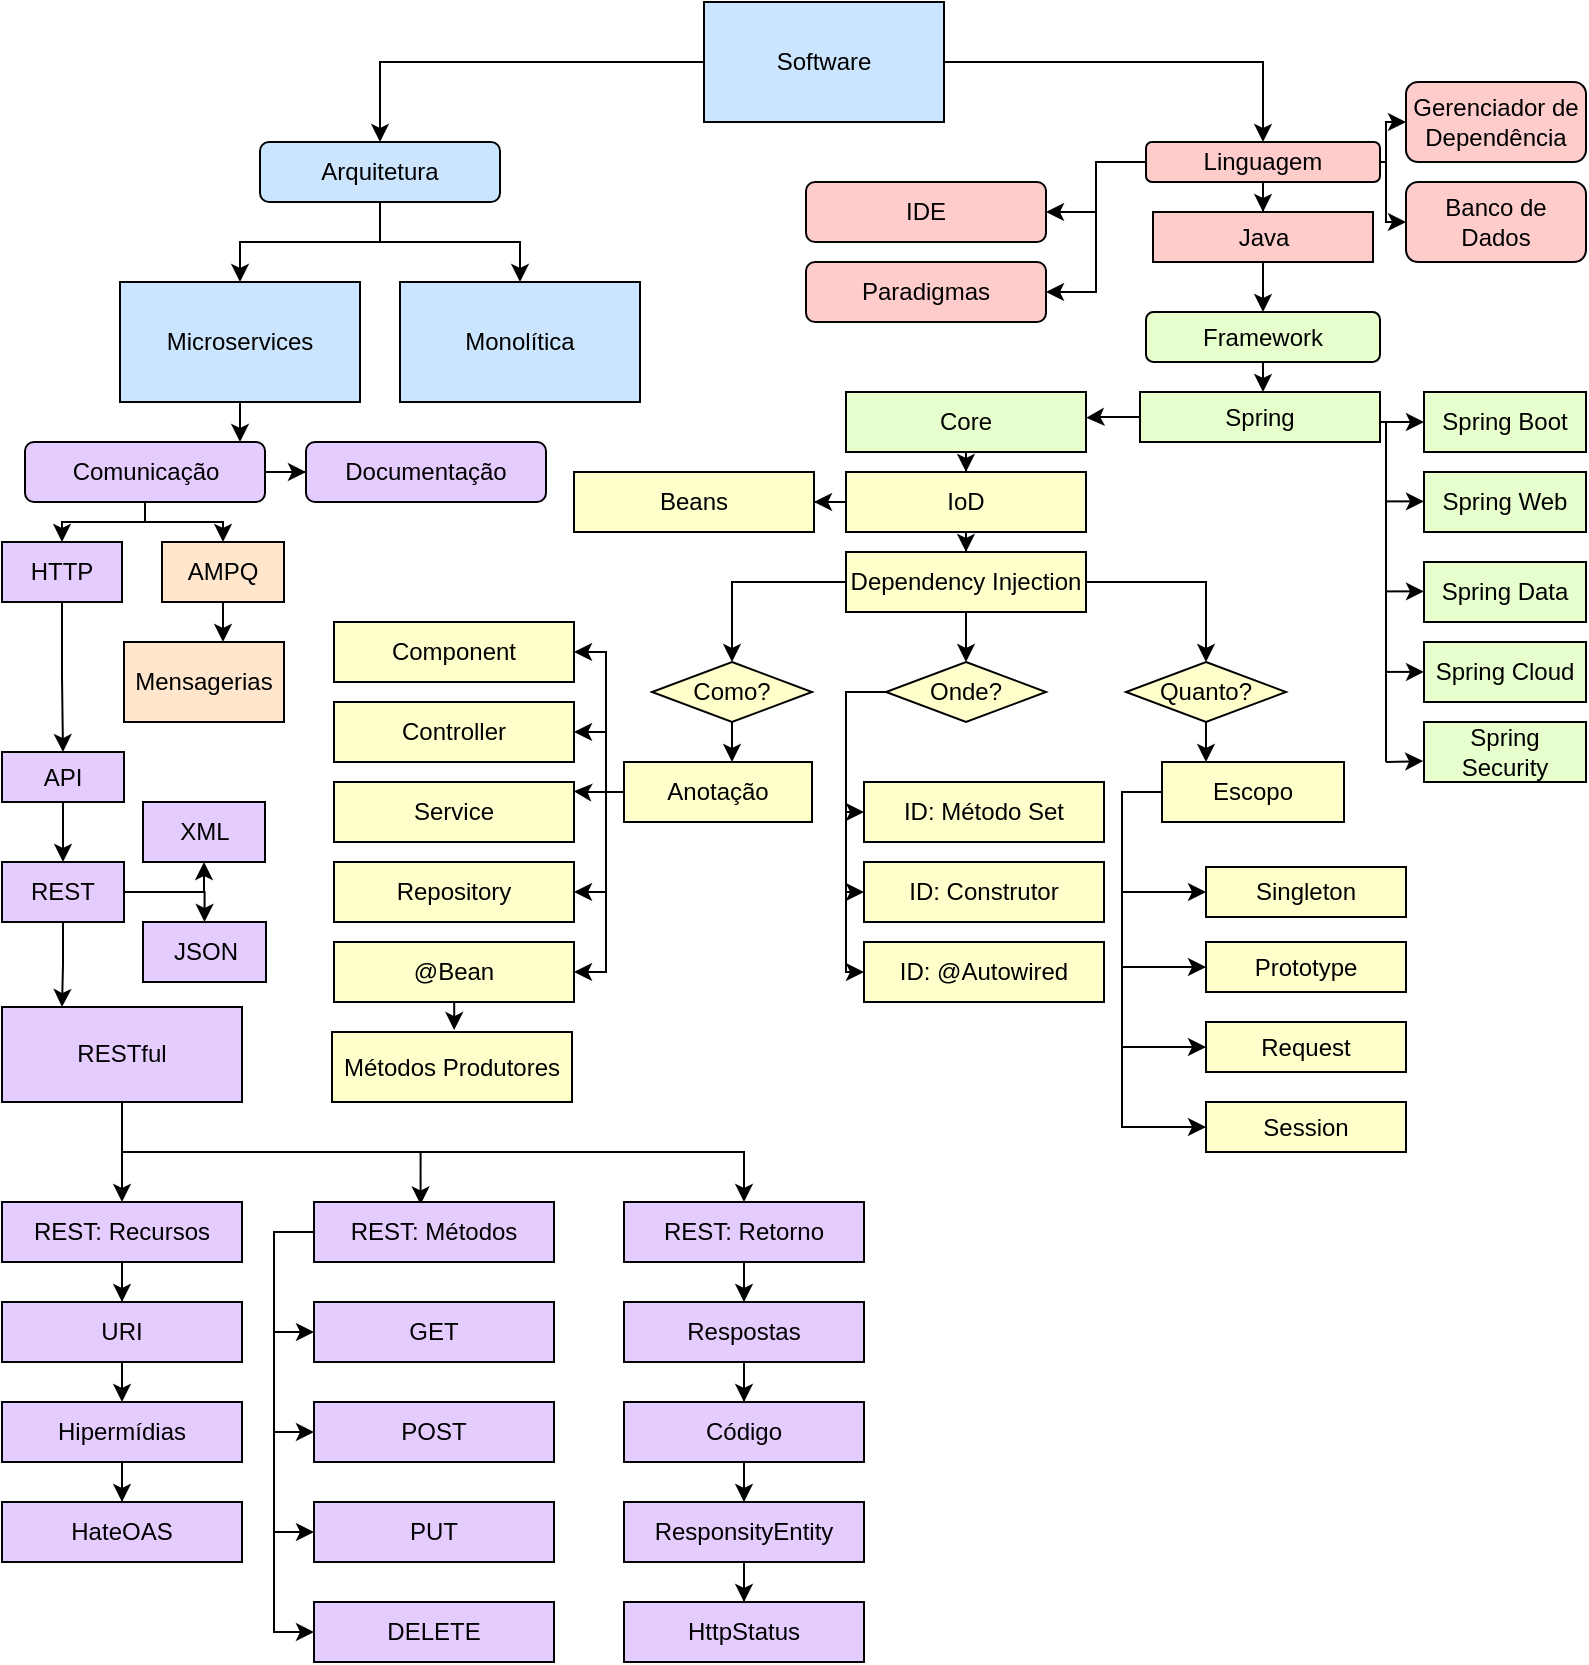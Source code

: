 <mxfile version="21.0.2" type="github">
  <diagram id="C5RBs43oDa-KdzZeNtuy" name="Page-1">
    <mxGraphModel dx="1720" dy="813" grid="1" gridSize="10" guides="1" tooltips="1" connect="1" arrows="1" fold="1" page="1" pageScale="1" pageWidth="827" pageHeight="1169" math="0" shadow="0">
      <root>
        <mxCell id="WIyWlLk6GJQsqaUBKTNV-0" />
        <mxCell id="WIyWlLk6GJQsqaUBKTNV-1" parent="WIyWlLk6GJQsqaUBKTNV-0" />
        <mxCell id="by3-5BrqyAnwjRK7ibO7-100" style="edgeStyle=orthogonalEdgeStyle;rounded=0;orthogonalLoop=1;jettySize=auto;html=1;entryX=0.888;entryY=0.013;entryDx=0;entryDy=0;entryPerimeter=0;" parent="WIyWlLk6GJQsqaUBKTNV-1" source="by3-5BrqyAnwjRK7ibO7-0" target="by3-5BrqyAnwjRK7ibO7-56" edge="1">
          <mxGeometry relative="1" as="geometry" />
        </mxCell>
        <mxCell id="by3-5BrqyAnwjRK7ibO7-0" value="&lt;font style=&quot;vertical-align: inherit;&quot;&gt;&lt;font style=&quot;vertical-align: inherit;&quot;&gt;Microservices&lt;/font&gt;&lt;/font&gt;" style="rounded=0;whiteSpace=wrap;html=1;fillColor=#CCE5FF;" parent="WIyWlLk6GJQsqaUBKTNV-1" vertex="1">
          <mxGeometry x="77" y="150" width="120" height="60" as="geometry" />
        </mxCell>
        <mxCell id="by3-5BrqyAnwjRK7ibO7-1" value="JSON" style="rounded=0;whiteSpace=wrap;html=1;fillColor=#E5CCFF;" parent="WIyWlLk6GJQsqaUBKTNV-1" vertex="1">
          <mxGeometry x="88.5" y="470" width="61.5" height="30" as="geometry" />
        </mxCell>
        <mxCell id="by3-5BrqyAnwjRK7ibO7-106" style="edgeStyle=orthogonalEdgeStyle;rounded=0;orthogonalLoop=1;jettySize=auto;html=1;entryX=0.5;entryY=0;entryDx=0;entryDy=0;" parent="WIyWlLk6GJQsqaUBKTNV-1" source="by3-5BrqyAnwjRK7ibO7-2" target="by3-5BrqyAnwjRK7ibO7-4" edge="1">
          <mxGeometry relative="1" as="geometry" />
        </mxCell>
        <mxCell id="by3-5BrqyAnwjRK7ibO7-2" value="API" style="rounded=0;whiteSpace=wrap;html=1;fillColor=#E5CCFF;" parent="WIyWlLk6GJQsqaUBKTNV-1" vertex="1">
          <mxGeometry x="18" y="385" width="61" height="25" as="geometry" />
        </mxCell>
        <mxCell id="by3-5BrqyAnwjRK7ibO7-107" style="edgeStyle=orthogonalEdgeStyle;rounded=0;orthogonalLoop=1;jettySize=auto;html=1;entryX=0.5;entryY=1;entryDx=0;entryDy=0;" parent="WIyWlLk6GJQsqaUBKTNV-1" source="by3-5BrqyAnwjRK7ibO7-4" target="by3-5BrqyAnwjRK7ibO7-11" edge="1">
          <mxGeometry relative="1" as="geometry">
            <mxPoint x="120.0" y="455" as="targetPoint" />
            <Array as="points">
              <mxPoint x="119" y="455" />
            </Array>
          </mxGeometry>
        </mxCell>
        <mxCell id="by3-5BrqyAnwjRK7ibO7-108" style="edgeStyle=orthogonalEdgeStyle;rounded=0;orthogonalLoop=1;jettySize=auto;html=1;entryX=0.5;entryY=0;entryDx=0;entryDy=0;" parent="WIyWlLk6GJQsqaUBKTNV-1" source="by3-5BrqyAnwjRK7ibO7-4" target="by3-5BrqyAnwjRK7ibO7-1" edge="1">
          <mxGeometry relative="1" as="geometry">
            <Array as="points">
              <mxPoint x="119" y="455" />
            </Array>
          </mxGeometry>
        </mxCell>
        <mxCell id="by3-5BrqyAnwjRK7ibO7-109" style="edgeStyle=orthogonalEdgeStyle;rounded=0;orthogonalLoop=1;jettySize=auto;html=1;entryX=0.25;entryY=0;entryDx=0;entryDy=0;" parent="WIyWlLk6GJQsqaUBKTNV-1" source="by3-5BrqyAnwjRK7ibO7-4" target="by3-5BrqyAnwjRK7ibO7-25" edge="1">
          <mxGeometry relative="1" as="geometry" />
        </mxCell>
        <mxCell id="by3-5BrqyAnwjRK7ibO7-4" value="REST" style="rounded=0;whiteSpace=wrap;html=1;fillColor=#E5CCFF;" parent="WIyWlLk6GJQsqaUBKTNV-1" vertex="1">
          <mxGeometry x="18" y="440" width="61" height="30" as="geometry" />
        </mxCell>
        <mxCell id="by3-5BrqyAnwjRK7ibO7-93" style="edgeStyle=orthogonalEdgeStyle;rounded=0;orthogonalLoop=1;jettySize=auto;html=1;entryX=1.001;entryY=0.43;entryDx=0;entryDy=0;entryPerimeter=0;" parent="WIyWlLk6GJQsqaUBKTNV-1" source="by3-5BrqyAnwjRK7ibO7-5" target="by3-5BrqyAnwjRK7ibO7-9" edge="1">
          <mxGeometry relative="1" as="geometry" />
        </mxCell>
        <mxCell id="by3-5BrqyAnwjRK7ibO7-5" value="Spring" style="rounded=0;whiteSpace=wrap;html=1;fillColor=#E6FFCC;" parent="WIyWlLk6GJQsqaUBKTNV-1" vertex="1">
          <mxGeometry x="587" y="205" width="120" height="25" as="geometry" />
        </mxCell>
        <mxCell id="by3-5BrqyAnwjRK7ibO7-75" style="edgeStyle=orthogonalEdgeStyle;rounded=0;orthogonalLoop=1;jettySize=auto;html=1;entryX=0.5;entryY=0;entryDx=0;entryDy=0;" parent="WIyWlLk6GJQsqaUBKTNV-1" source="by3-5BrqyAnwjRK7ibO7-6" target="by3-5BrqyAnwjRK7ibO7-48" edge="1">
          <mxGeometry relative="1" as="geometry" />
        </mxCell>
        <mxCell id="by3-5BrqyAnwjRK7ibO7-95" style="edgeStyle=orthogonalEdgeStyle;rounded=0;orthogonalLoop=1;jettySize=auto;html=1;entryX=0.5;entryY=0;entryDx=0;entryDy=0;" parent="WIyWlLk6GJQsqaUBKTNV-1" source="by3-5BrqyAnwjRK7ibO7-9" target="by3-5BrqyAnwjRK7ibO7-7" edge="1">
          <mxGeometry relative="1" as="geometry" />
        </mxCell>
        <mxCell id="by3-5BrqyAnwjRK7ibO7-9" value="Core" style="rounded=0;whiteSpace=wrap;html=1;fillColor=#E6FFCC;" parent="WIyWlLk6GJQsqaUBKTNV-1" vertex="1">
          <mxGeometry x="440" y="205" width="120" height="30" as="geometry" />
        </mxCell>
        <mxCell id="by3-5BrqyAnwjRK7ibO7-11" value="XML" style="rounded=0;whiteSpace=wrap;html=1;fillColor=#E5CCFF;" parent="WIyWlLk6GJQsqaUBKTNV-1" vertex="1">
          <mxGeometry x="88.5" y="410" width="61" height="30" as="geometry" />
        </mxCell>
        <mxCell id="by3-5BrqyAnwjRK7ibO7-131" style="edgeStyle=orthogonalEdgeStyle;rounded=0;orthogonalLoop=1;jettySize=auto;html=1;entryX=1;entryY=0.5;entryDx=0;entryDy=0;" parent="WIyWlLk6GJQsqaUBKTNV-1" source="by3-5BrqyAnwjRK7ibO7-12" target="by3-5BrqyAnwjRK7ibO7-13" edge="1">
          <mxGeometry relative="1" as="geometry">
            <Array as="points">
              <mxPoint x="320" y="405" />
              <mxPoint x="320" y="335" />
            </Array>
          </mxGeometry>
        </mxCell>
        <mxCell id="by3-5BrqyAnwjRK7ibO7-132" style="edgeStyle=orthogonalEdgeStyle;rounded=0;orthogonalLoop=1;jettySize=auto;html=1;entryX=1;entryY=0.5;entryDx=0;entryDy=0;" parent="WIyWlLk6GJQsqaUBKTNV-1" source="by3-5BrqyAnwjRK7ibO7-12" target="by3-5BrqyAnwjRK7ibO7-23" edge="1">
          <mxGeometry relative="1" as="geometry">
            <Array as="points">
              <mxPoint x="320" y="405" />
              <mxPoint x="320" y="375" />
            </Array>
          </mxGeometry>
        </mxCell>
        <mxCell id="by3-5BrqyAnwjRK7ibO7-133" style="edgeStyle=orthogonalEdgeStyle;rounded=0;orthogonalLoop=1;jettySize=auto;html=1;entryX=0.999;entryY=0.153;entryDx=0;entryDy=0;entryPerimeter=0;" parent="WIyWlLk6GJQsqaUBKTNV-1" source="by3-5BrqyAnwjRK7ibO7-12" target="by3-5BrqyAnwjRK7ibO7-15" edge="1">
          <mxGeometry relative="1" as="geometry" />
        </mxCell>
        <mxCell id="by3-5BrqyAnwjRK7ibO7-134" style="edgeStyle=orthogonalEdgeStyle;rounded=0;orthogonalLoop=1;jettySize=auto;html=1;entryX=1;entryY=0.5;entryDx=0;entryDy=0;" parent="WIyWlLk6GJQsqaUBKTNV-1" source="by3-5BrqyAnwjRK7ibO7-12" target="by3-5BrqyAnwjRK7ibO7-14" edge="1">
          <mxGeometry relative="1" as="geometry">
            <Array as="points">
              <mxPoint x="320" y="405" />
              <mxPoint x="320" y="455" />
            </Array>
          </mxGeometry>
        </mxCell>
        <mxCell id="by3-5BrqyAnwjRK7ibO7-135" style="edgeStyle=orthogonalEdgeStyle;rounded=0;orthogonalLoop=1;jettySize=auto;html=1;entryX=1;entryY=0.5;entryDx=0;entryDy=0;" parent="WIyWlLk6GJQsqaUBKTNV-1" source="by3-5BrqyAnwjRK7ibO7-12" target="by3-5BrqyAnwjRK7ibO7-17" edge="1">
          <mxGeometry relative="1" as="geometry">
            <Array as="points">
              <mxPoint x="320" y="405" />
              <mxPoint x="320" y="495" />
            </Array>
          </mxGeometry>
        </mxCell>
        <mxCell id="by3-5BrqyAnwjRK7ibO7-12" value="Anotação" style="rounded=0;whiteSpace=wrap;html=1;fillColor=#FFFFCC;" parent="WIyWlLk6GJQsqaUBKTNV-1" vertex="1">
          <mxGeometry x="329" y="390" width="94" height="30" as="geometry" />
        </mxCell>
        <mxCell id="by3-5BrqyAnwjRK7ibO7-13" value="Component" style="rounded=0;whiteSpace=wrap;html=1;fillColor=#FFFFCC;" parent="WIyWlLk6GJQsqaUBKTNV-1" vertex="1">
          <mxGeometry x="184" y="320" width="120" height="30" as="geometry" />
        </mxCell>
        <mxCell id="by3-5BrqyAnwjRK7ibO7-14" value="Repository" style="rounded=0;whiteSpace=wrap;html=1;fillColor=#FFFFCC;" parent="WIyWlLk6GJQsqaUBKTNV-1" vertex="1">
          <mxGeometry x="184" y="440" width="120" height="30" as="geometry" />
        </mxCell>
        <mxCell id="by3-5BrqyAnwjRK7ibO7-15" value="Service" style="rounded=0;whiteSpace=wrap;html=1;fillColor=#FFFFCC;" parent="WIyWlLk6GJQsqaUBKTNV-1" vertex="1">
          <mxGeometry x="184" y="400" width="120" height="30" as="geometry" />
        </mxCell>
        <mxCell id="by3-5BrqyAnwjRK7ibO7-138" style="edgeStyle=orthogonalEdgeStyle;rounded=0;orthogonalLoop=1;jettySize=auto;html=1;entryX=0.509;entryY=-0.028;entryDx=0;entryDy=0;entryPerimeter=0;" parent="WIyWlLk6GJQsqaUBKTNV-1" source="by3-5BrqyAnwjRK7ibO7-17" target="by3-5BrqyAnwjRK7ibO7-16" edge="1">
          <mxGeometry relative="1" as="geometry">
            <mxPoint x="244" y="520" as="targetPoint" />
            <Array as="points">
              <mxPoint x="244" y="520" />
            </Array>
          </mxGeometry>
        </mxCell>
        <mxCell id="by3-5BrqyAnwjRK7ibO7-17" value="@Bean" style="rounded=0;whiteSpace=wrap;html=1;fillColor=#FFFFCC;" parent="WIyWlLk6GJQsqaUBKTNV-1" vertex="1">
          <mxGeometry x="184" y="480" width="120" height="30" as="geometry" />
        </mxCell>
        <mxCell id="by3-5BrqyAnwjRK7ibO7-19" value="ID: Construtor" style="rounded=0;whiteSpace=wrap;html=1;fillColor=#FFFFCC;" parent="WIyWlLk6GJQsqaUBKTNV-1" vertex="1">
          <mxGeometry x="449" y="440" width="120" height="30" as="geometry" />
        </mxCell>
        <mxCell id="by3-5BrqyAnwjRK7ibO7-20" value="ID: @Autowired" style="rounded=0;whiteSpace=wrap;html=1;fillColor=#FFFFCC;" parent="WIyWlLk6GJQsqaUBKTNV-1" vertex="1">
          <mxGeometry x="449" y="480" width="120" height="30" as="geometry" />
        </mxCell>
        <mxCell id="u2BPUa-_a00F-Wssg-LY-4" style="edgeStyle=orthogonalEdgeStyle;rounded=0;orthogonalLoop=1;jettySize=auto;html=1;entryX=0;entryY=0.5;entryDx=0;entryDy=0;exitX=0;exitY=0.5;exitDx=0;exitDy=0;" parent="WIyWlLk6GJQsqaUBKTNV-1" source="by3-5BrqyAnwjRK7ibO7-21" target="u2BPUa-_a00F-Wssg-LY-0" edge="1">
          <mxGeometry relative="1" as="geometry" />
        </mxCell>
        <mxCell id="u2BPUa-_a00F-Wssg-LY-5" style="edgeStyle=orthogonalEdgeStyle;rounded=0;orthogonalLoop=1;jettySize=auto;html=1;entryX=0;entryY=0.5;entryDx=0;entryDy=0;exitX=0;exitY=0.5;exitDx=0;exitDy=0;" parent="WIyWlLk6GJQsqaUBKTNV-1" source="by3-5BrqyAnwjRK7ibO7-21" target="u2BPUa-_a00F-Wssg-LY-1" edge="1">
          <mxGeometry relative="1" as="geometry" />
        </mxCell>
        <mxCell id="u2BPUa-_a00F-Wssg-LY-6" style="edgeStyle=orthogonalEdgeStyle;rounded=0;orthogonalLoop=1;jettySize=auto;html=1;entryX=0;entryY=0.5;entryDx=0;entryDy=0;exitX=0;exitY=0.5;exitDx=0;exitDy=0;" parent="WIyWlLk6GJQsqaUBKTNV-1" source="by3-5BrqyAnwjRK7ibO7-21" target="u2BPUa-_a00F-Wssg-LY-2" edge="1">
          <mxGeometry relative="1" as="geometry" />
        </mxCell>
        <mxCell id="u2BPUa-_a00F-Wssg-LY-7" style="edgeStyle=orthogonalEdgeStyle;rounded=0;orthogonalLoop=1;jettySize=auto;html=1;entryX=0;entryY=0.5;entryDx=0;entryDy=0;exitX=0;exitY=0.5;exitDx=0;exitDy=0;" parent="WIyWlLk6GJQsqaUBKTNV-1" source="by3-5BrqyAnwjRK7ibO7-21" target="u2BPUa-_a00F-Wssg-LY-3" edge="1">
          <mxGeometry relative="1" as="geometry" />
        </mxCell>
        <mxCell id="by3-5BrqyAnwjRK7ibO7-21" value="Escopo" style="rounded=0;whiteSpace=wrap;html=1;fillColor=#FFFFCC;" parent="WIyWlLk6GJQsqaUBKTNV-1" vertex="1">
          <mxGeometry x="598" y="390" width="91" height="30" as="geometry" />
        </mxCell>
        <mxCell id="by3-5BrqyAnwjRK7ibO7-22" value="Spring Boot" style="rounded=0;whiteSpace=wrap;html=1;fillColor=#E6FFCC;" parent="WIyWlLk6GJQsqaUBKTNV-1" vertex="1">
          <mxGeometry x="729" y="205" width="81" height="30" as="geometry" />
        </mxCell>
        <mxCell id="by3-5BrqyAnwjRK7ibO7-23" value="Controller" style="rounded=0;whiteSpace=wrap;html=1;fillColor=#FFFFCC;" parent="WIyWlLk6GJQsqaUBKTNV-1" vertex="1">
          <mxGeometry x="184" y="360" width="120" height="30" as="geometry" />
        </mxCell>
        <mxCell id="by3-5BrqyAnwjRK7ibO7-110" style="edgeStyle=orthogonalEdgeStyle;rounded=0;orthogonalLoop=1;jettySize=auto;html=1;entryX=0.5;entryY=0;entryDx=0;entryDy=0;" parent="WIyWlLk6GJQsqaUBKTNV-1" source="by3-5BrqyAnwjRK7ibO7-25" target="by3-5BrqyAnwjRK7ibO7-26" edge="1">
          <mxGeometry relative="1" as="geometry" />
        </mxCell>
        <mxCell id="by3-5BrqyAnwjRK7ibO7-111" style="edgeStyle=orthogonalEdgeStyle;rounded=0;orthogonalLoop=1;jettySize=auto;html=1;entryX=0.444;entryY=0.041;entryDx=0;entryDy=0;entryPerimeter=0;exitX=0.5;exitY=1;exitDx=0;exitDy=0;" parent="WIyWlLk6GJQsqaUBKTNV-1" source="by3-5BrqyAnwjRK7ibO7-25" target="by3-5BrqyAnwjRK7ibO7-27" edge="1">
          <mxGeometry relative="1" as="geometry" />
        </mxCell>
        <mxCell id="by3-5BrqyAnwjRK7ibO7-112" style="edgeStyle=orthogonalEdgeStyle;rounded=0;orthogonalLoop=1;jettySize=auto;html=1;entryX=0.5;entryY=0;entryDx=0;entryDy=0;exitX=0.5;exitY=1;exitDx=0;exitDy=0;" parent="WIyWlLk6GJQsqaUBKTNV-1" source="by3-5BrqyAnwjRK7ibO7-25" target="by3-5BrqyAnwjRK7ibO7-28" edge="1">
          <mxGeometry relative="1" as="geometry" />
        </mxCell>
        <mxCell id="by3-5BrqyAnwjRK7ibO7-25" value="RESTful" style="rounded=0;whiteSpace=wrap;html=1;fillColor=#E5CCFF;" parent="WIyWlLk6GJQsqaUBKTNV-1" vertex="1">
          <mxGeometry x="18" y="512.5" width="120" height="47.5" as="geometry" />
        </mxCell>
        <mxCell id="by3-5BrqyAnwjRK7ibO7-113" value="" style="edgeStyle=orthogonalEdgeStyle;rounded=0;orthogonalLoop=1;jettySize=auto;html=1;" parent="WIyWlLk6GJQsqaUBKTNV-1" source="by3-5BrqyAnwjRK7ibO7-26" target="by3-5BrqyAnwjRK7ibO7-41" edge="1">
          <mxGeometry relative="1" as="geometry" />
        </mxCell>
        <mxCell id="by3-5BrqyAnwjRK7ibO7-26" value="REST: Recursos" style="rounded=0;whiteSpace=wrap;html=1;fillColor=#E5CCFF;" parent="WIyWlLk6GJQsqaUBKTNV-1" vertex="1">
          <mxGeometry x="18" y="610" width="120" height="30" as="geometry" />
        </mxCell>
        <mxCell id="by3-5BrqyAnwjRK7ibO7-114" style="edgeStyle=orthogonalEdgeStyle;rounded=0;orthogonalLoop=1;jettySize=auto;html=1;entryX=0;entryY=0.5;entryDx=0;entryDy=0;exitX=0;exitY=0.5;exitDx=0;exitDy=0;" parent="WIyWlLk6GJQsqaUBKTNV-1" source="by3-5BrqyAnwjRK7ibO7-27" target="by3-5BrqyAnwjRK7ibO7-37" edge="1">
          <mxGeometry relative="1" as="geometry" />
        </mxCell>
        <mxCell id="by3-5BrqyAnwjRK7ibO7-115" style="edgeStyle=orthogonalEdgeStyle;rounded=0;orthogonalLoop=1;jettySize=auto;html=1;entryX=0;entryY=0.5;entryDx=0;entryDy=0;exitX=0;exitY=0.5;exitDx=0;exitDy=0;" parent="WIyWlLk6GJQsqaUBKTNV-1" source="by3-5BrqyAnwjRK7ibO7-27" target="by3-5BrqyAnwjRK7ibO7-40" edge="1">
          <mxGeometry relative="1" as="geometry" />
        </mxCell>
        <mxCell id="by3-5BrqyAnwjRK7ibO7-116" value="" style="edgeStyle=orthogonalEdgeStyle;rounded=0;orthogonalLoop=1;jettySize=auto;html=1;exitX=0;exitY=0.5;exitDx=0;exitDy=0;entryX=0;entryY=0.5;entryDx=0;entryDy=0;" parent="WIyWlLk6GJQsqaUBKTNV-1" source="by3-5BrqyAnwjRK7ibO7-27" target="by3-5BrqyAnwjRK7ibO7-38" edge="1">
          <mxGeometry relative="1" as="geometry" />
        </mxCell>
        <mxCell id="by3-5BrqyAnwjRK7ibO7-117" value="" style="edgeStyle=orthogonalEdgeStyle;rounded=0;orthogonalLoop=1;jettySize=auto;html=1;entryX=0;entryY=0.5;entryDx=0;entryDy=0;exitX=0;exitY=0.5;exitDx=0;exitDy=0;" parent="WIyWlLk6GJQsqaUBKTNV-1" source="by3-5BrqyAnwjRK7ibO7-27" target="by3-5BrqyAnwjRK7ibO7-39" edge="1">
          <mxGeometry relative="1" as="geometry" />
        </mxCell>
        <mxCell id="by3-5BrqyAnwjRK7ibO7-27" value="REST: Métodos" style="rounded=0;whiteSpace=wrap;html=1;fillColor=#E5CCFF;" parent="WIyWlLk6GJQsqaUBKTNV-1" vertex="1">
          <mxGeometry x="174" y="610" width="120" height="30" as="geometry" />
        </mxCell>
        <mxCell id="02pRYm41A1BTs8uOy-BB-6" style="edgeStyle=orthogonalEdgeStyle;rounded=0;orthogonalLoop=1;jettySize=auto;html=1;entryX=0.5;entryY=0;entryDx=0;entryDy=0;" edge="1" parent="WIyWlLk6GJQsqaUBKTNV-1" source="by3-5BrqyAnwjRK7ibO7-28" target="02pRYm41A1BTs8uOy-BB-2">
          <mxGeometry relative="1" as="geometry" />
        </mxCell>
        <mxCell id="by3-5BrqyAnwjRK7ibO7-28" value="REST: Retorno" style="rounded=0;whiteSpace=wrap;html=1;fillColor=#E5CCFF;" parent="WIyWlLk6GJQsqaUBKTNV-1" vertex="1">
          <mxGeometry x="329" y="610" width="120" height="30" as="geometry" />
        </mxCell>
        <mxCell id="by3-5BrqyAnwjRK7ibO7-105" style="edgeStyle=orthogonalEdgeStyle;rounded=0;orthogonalLoop=1;jettySize=auto;html=1;entryX=0.5;entryY=0;entryDx=0;entryDy=0;" parent="WIyWlLk6GJQsqaUBKTNV-1" source="by3-5BrqyAnwjRK7ibO7-29" target="by3-5BrqyAnwjRK7ibO7-2" edge="1">
          <mxGeometry relative="1" as="geometry" />
        </mxCell>
        <mxCell id="by3-5BrqyAnwjRK7ibO7-29" value="HTTP" style="rounded=0;whiteSpace=wrap;html=1;fillColor=#E5CCFF;" parent="WIyWlLk6GJQsqaUBKTNV-1" vertex="1">
          <mxGeometry x="18" y="280" width="60" height="30" as="geometry" />
        </mxCell>
        <mxCell id="by3-5BrqyAnwjRK7ibO7-30" value="Mensagerias" style="rounded=0;whiteSpace=wrap;html=1;fillColor=#FFE6CC;" parent="WIyWlLk6GJQsqaUBKTNV-1" vertex="1">
          <mxGeometry x="79" y="330" width="80" height="40" as="geometry" />
        </mxCell>
        <mxCell id="by3-5BrqyAnwjRK7ibO7-103" value="" style="edgeStyle=orthogonalEdgeStyle;rounded=0;orthogonalLoop=1;jettySize=auto;html=1;entryX=0.62;entryY=0.004;entryDx=0;entryDy=0;entryPerimeter=0;" parent="WIyWlLk6GJQsqaUBKTNV-1" source="by3-5BrqyAnwjRK7ibO7-31" target="by3-5BrqyAnwjRK7ibO7-30" edge="1">
          <mxGeometry relative="1" as="geometry" />
        </mxCell>
        <mxCell id="by3-5BrqyAnwjRK7ibO7-31" value="AMPQ" style="rounded=0;whiteSpace=wrap;html=1;fillColor=#FFE6CC;" parent="WIyWlLk6GJQsqaUBKTNV-1" vertex="1">
          <mxGeometry x="98" y="280" width="61" height="30" as="geometry" />
        </mxCell>
        <mxCell id="by3-5BrqyAnwjRK7ibO7-32" value="Spring Data" style="rounded=0;whiteSpace=wrap;html=1;fillColor=#E6FFCC;" parent="WIyWlLk6GJQsqaUBKTNV-1" vertex="1">
          <mxGeometry x="729" y="290" width="81" height="30" as="geometry" />
        </mxCell>
        <mxCell id="by3-5BrqyAnwjRK7ibO7-33" value="Spring Cloud" style="rounded=0;whiteSpace=wrap;html=1;fillColor=#E6FFCC;" parent="WIyWlLk6GJQsqaUBKTNV-1" vertex="1">
          <mxGeometry x="729" y="330" width="81" height="30" as="geometry" />
        </mxCell>
        <mxCell id="by3-5BrqyAnwjRK7ibO7-34" value="Spring Web" style="rounded=0;whiteSpace=wrap;html=1;fillColor=#E6FFCC;" parent="WIyWlLk6GJQsqaUBKTNV-1" vertex="1">
          <mxGeometry x="729" y="245" width="81" height="30" as="geometry" />
        </mxCell>
        <mxCell id="by3-5BrqyAnwjRK7ibO7-35" value="Spring Security" style="rounded=0;whiteSpace=wrap;html=1;fillColor=#E6FFCC;" parent="WIyWlLk6GJQsqaUBKTNV-1" vertex="1">
          <mxGeometry x="729" y="370" width="81" height="30" as="geometry" />
        </mxCell>
        <mxCell id="by3-5BrqyAnwjRK7ibO7-36" value="HateOAS" style="rounded=0;whiteSpace=wrap;html=1;fillColor=#E5CCFF;" parent="WIyWlLk6GJQsqaUBKTNV-1" vertex="1">
          <mxGeometry x="18" y="760" width="120" height="30" as="geometry" />
        </mxCell>
        <mxCell id="by3-5BrqyAnwjRK7ibO7-37" value="GET" style="rounded=0;whiteSpace=wrap;html=1;fillColor=#E5CCFF;" parent="WIyWlLk6GJQsqaUBKTNV-1" vertex="1">
          <mxGeometry x="174" y="660" width="120" height="30" as="geometry" />
        </mxCell>
        <mxCell id="by3-5BrqyAnwjRK7ibO7-38" value="POST" style="rounded=0;whiteSpace=wrap;html=1;fillColor=#E5CCFF;" parent="WIyWlLk6GJQsqaUBKTNV-1" vertex="1">
          <mxGeometry x="174" y="710" width="120" height="30" as="geometry" />
        </mxCell>
        <mxCell id="by3-5BrqyAnwjRK7ibO7-39" value="PUT" style="rounded=0;whiteSpace=wrap;html=1;fillColor=#E5CCFF;" parent="WIyWlLk6GJQsqaUBKTNV-1" vertex="1">
          <mxGeometry x="174" y="760" width="120" height="30" as="geometry" />
        </mxCell>
        <mxCell id="by3-5BrqyAnwjRK7ibO7-40" value="DELETE" style="rounded=0;whiteSpace=wrap;html=1;fillColor=#E5CCFF;" parent="WIyWlLk6GJQsqaUBKTNV-1" vertex="1">
          <mxGeometry x="174" y="810" width="120" height="30" as="geometry" />
        </mxCell>
        <mxCell id="02pRYm41A1BTs8uOy-BB-0" style="edgeStyle=orthogonalEdgeStyle;rounded=0;orthogonalLoop=1;jettySize=auto;html=1;exitX=0.5;exitY=1;exitDx=0;exitDy=0;entryX=0.5;entryY=0;entryDx=0;entryDy=0;" edge="1" parent="WIyWlLk6GJQsqaUBKTNV-1" source="by3-5BrqyAnwjRK7ibO7-41" target="by3-5BrqyAnwjRK7ibO7-42">
          <mxGeometry relative="1" as="geometry" />
        </mxCell>
        <mxCell id="by3-5BrqyAnwjRK7ibO7-41" value="URI" style="rounded=0;whiteSpace=wrap;html=1;fillColor=#E5CCFF;" parent="WIyWlLk6GJQsqaUBKTNV-1" vertex="1">
          <mxGeometry x="18" y="660" width="120" height="30" as="geometry" />
        </mxCell>
        <mxCell id="02pRYm41A1BTs8uOy-BB-1" style="edgeStyle=orthogonalEdgeStyle;rounded=0;orthogonalLoop=1;jettySize=auto;html=1;entryX=0.5;entryY=0;entryDx=0;entryDy=0;" edge="1" parent="WIyWlLk6GJQsqaUBKTNV-1" source="by3-5BrqyAnwjRK7ibO7-42" target="by3-5BrqyAnwjRK7ibO7-36">
          <mxGeometry relative="1" as="geometry" />
        </mxCell>
        <mxCell id="by3-5BrqyAnwjRK7ibO7-42" value="Hipermídias" style="rounded=0;whiteSpace=wrap;html=1;fillColor=#E5CCFF;" parent="WIyWlLk6GJQsqaUBKTNV-1" vertex="1">
          <mxGeometry x="18" y="710" width="120" height="30" as="geometry" />
        </mxCell>
        <mxCell id="by3-5BrqyAnwjRK7ibO7-61" value="" style="edgeStyle=orthogonalEdgeStyle;rounded=0;orthogonalLoop=1;jettySize=auto;html=1;" parent="WIyWlLk6GJQsqaUBKTNV-1" source="by3-5BrqyAnwjRK7ibO7-43" target="by3-5BrqyAnwjRK7ibO7-45" edge="1">
          <mxGeometry relative="1" as="geometry" />
        </mxCell>
        <mxCell id="by3-5BrqyAnwjRK7ibO7-62" value="" style="edgeStyle=orthogonalEdgeStyle;rounded=0;orthogonalLoop=1;jettySize=auto;html=1;" parent="WIyWlLk6GJQsqaUBKTNV-1" source="by3-5BrqyAnwjRK7ibO7-43" target="by3-5BrqyAnwjRK7ibO7-47" edge="1">
          <mxGeometry relative="1" as="geometry" />
        </mxCell>
        <mxCell id="by3-5BrqyAnwjRK7ibO7-43" value="Software" style="rounded=0;whiteSpace=wrap;html=1;fillColor=#CCE5FF;" parent="WIyWlLk6GJQsqaUBKTNV-1" vertex="1">
          <mxGeometry x="369" y="10" width="120" height="60" as="geometry" />
        </mxCell>
        <mxCell id="by3-5BrqyAnwjRK7ibO7-65" value="" style="edgeStyle=orthogonalEdgeStyle;rounded=0;orthogonalLoop=1;jettySize=auto;html=1;entryX=0.5;entryY=0;entryDx=0;entryDy=0;" parent="WIyWlLk6GJQsqaUBKTNV-1" source="by3-5BrqyAnwjRK7ibO7-45" target="by3-5BrqyAnwjRK7ibO7-46" edge="1">
          <mxGeometry relative="1" as="geometry" />
        </mxCell>
        <mxCell id="by3-5BrqyAnwjRK7ibO7-68" value="" style="edgeStyle=orthogonalEdgeStyle;rounded=0;orthogonalLoop=1;jettySize=auto;html=1;" parent="WIyWlLk6GJQsqaUBKTNV-1" source="by3-5BrqyAnwjRK7ibO7-45" target="by3-5BrqyAnwjRK7ibO7-0" edge="1">
          <mxGeometry relative="1" as="geometry" />
        </mxCell>
        <mxCell id="by3-5BrqyAnwjRK7ibO7-45" value="Arquitetura" style="rounded=1;whiteSpace=wrap;html=1;fillColor=#CCE5FF;" parent="WIyWlLk6GJQsqaUBKTNV-1" vertex="1">
          <mxGeometry x="147" y="80" width="120" height="30" as="geometry" />
        </mxCell>
        <mxCell id="by3-5BrqyAnwjRK7ibO7-46" value="Monolítica" style="rounded=0;whiteSpace=wrap;html=1;fillColor=#CCE5FF;" parent="WIyWlLk6GJQsqaUBKTNV-1" vertex="1">
          <mxGeometry x="217" y="150" width="120" height="60" as="geometry" />
        </mxCell>
        <mxCell id="by3-5BrqyAnwjRK7ibO7-90" style="edgeStyle=orthogonalEdgeStyle;rounded=0;orthogonalLoop=1;jettySize=auto;html=1;entryX=0.5;entryY=0;entryDx=0;entryDy=0;" parent="WIyWlLk6GJQsqaUBKTNV-1" source="by3-5BrqyAnwjRK7ibO7-47" target="by3-5BrqyAnwjRK7ibO7-6" edge="1">
          <mxGeometry relative="1" as="geometry" />
        </mxCell>
        <mxCell id="u2BPUa-_a00F-Wssg-LY-10" style="edgeStyle=orthogonalEdgeStyle;rounded=0;orthogonalLoop=1;jettySize=auto;html=1;entryX=1;entryY=0.5;entryDx=0;entryDy=0;" parent="WIyWlLk6GJQsqaUBKTNV-1" source="by3-5BrqyAnwjRK7ibO7-47" target="by3-5BrqyAnwjRK7ibO7-57" edge="1">
          <mxGeometry relative="1" as="geometry" />
        </mxCell>
        <mxCell id="u2BPUa-_a00F-Wssg-LY-11" style="edgeStyle=orthogonalEdgeStyle;rounded=0;orthogonalLoop=1;jettySize=auto;html=1;entryX=0;entryY=0.5;entryDx=0;entryDy=0;" parent="WIyWlLk6GJQsqaUBKTNV-1" source="by3-5BrqyAnwjRK7ibO7-47" target="u2BPUa-_a00F-Wssg-LY-8" edge="1">
          <mxGeometry relative="1" as="geometry">
            <Array as="points">
              <mxPoint x="710" y="90" />
              <mxPoint x="710" y="70" />
            </Array>
          </mxGeometry>
        </mxCell>
        <mxCell id="u2BPUa-_a00F-Wssg-LY-12" style="edgeStyle=orthogonalEdgeStyle;rounded=0;orthogonalLoop=1;jettySize=auto;html=1;entryX=0;entryY=0.5;entryDx=0;entryDy=0;" parent="WIyWlLk6GJQsqaUBKTNV-1" source="by3-5BrqyAnwjRK7ibO7-47" target="u2BPUa-_a00F-Wssg-LY-9" edge="1">
          <mxGeometry relative="1" as="geometry">
            <Array as="points">
              <mxPoint x="710" y="90" />
              <mxPoint x="710" y="120" />
            </Array>
          </mxGeometry>
        </mxCell>
        <mxCell id="u2BPUa-_a00F-Wssg-LY-17" style="edgeStyle=orthogonalEdgeStyle;rounded=0;orthogonalLoop=1;jettySize=auto;html=1;entryX=1;entryY=0.5;entryDx=0;entryDy=0;" parent="WIyWlLk6GJQsqaUBKTNV-1" source="by3-5BrqyAnwjRK7ibO7-47" target="u2BPUa-_a00F-Wssg-LY-16" edge="1">
          <mxGeometry relative="1" as="geometry" />
        </mxCell>
        <mxCell id="by3-5BrqyAnwjRK7ibO7-47" value="Linguagem" style="rounded=1;whiteSpace=wrap;html=1;fillColor=#FFCCCC;" parent="WIyWlLk6GJQsqaUBKTNV-1" vertex="1">
          <mxGeometry x="590" y="80" width="117" height="20" as="geometry" />
        </mxCell>
        <mxCell id="by3-5BrqyAnwjRK7ibO7-76" value="" style="edgeStyle=orthogonalEdgeStyle;rounded=0;orthogonalLoop=1;jettySize=auto;html=1;" parent="WIyWlLk6GJQsqaUBKTNV-1" source="by3-5BrqyAnwjRK7ibO7-48" target="by3-5BrqyAnwjRK7ibO7-5" edge="1">
          <mxGeometry relative="1" as="geometry">
            <Array as="points">
              <mxPoint x="650" y="210" />
              <mxPoint x="650" y="210" />
            </Array>
          </mxGeometry>
        </mxCell>
        <mxCell id="by3-5BrqyAnwjRK7ibO7-48" value="Framework" style="rounded=1;whiteSpace=wrap;html=1;fillColor=#E6FFCC;" parent="WIyWlLk6GJQsqaUBKTNV-1" vertex="1">
          <mxGeometry x="590" y="165" width="117" height="25" as="geometry" />
        </mxCell>
        <mxCell id="by3-5BrqyAnwjRK7ibO7-123" value="" style="edgeStyle=orthogonalEdgeStyle;rounded=0;orthogonalLoop=1;jettySize=auto;html=1;" parent="WIyWlLk6GJQsqaUBKTNV-1" source="by3-5BrqyAnwjRK7ibO7-49" edge="1">
          <mxGeometry relative="1" as="geometry">
            <mxPoint x="383" y="390" as="targetPoint" />
          </mxGeometry>
        </mxCell>
        <mxCell id="by3-5BrqyAnwjRK7ibO7-49" value="Como?" style="rhombus;whiteSpace=wrap;html=1;fillColor=#FFFFCC;" parent="WIyWlLk6GJQsqaUBKTNV-1" vertex="1">
          <mxGeometry x="343" y="340" width="80" height="30" as="geometry" />
        </mxCell>
        <mxCell id="by3-5BrqyAnwjRK7ibO7-128" style="edgeStyle=orthogonalEdgeStyle;rounded=0;orthogonalLoop=1;jettySize=auto;html=1;entryX=0;entryY=0.5;entryDx=0;entryDy=0;exitX=0;exitY=0.5;exitDx=0;exitDy=0;" parent="WIyWlLk6GJQsqaUBKTNV-1" source="by3-5BrqyAnwjRK7ibO7-50" target="by3-5BrqyAnwjRK7ibO7-18" edge="1">
          <mxGeometry relative="1" as="geometry">
            <mxPoint x="500" y="380" as="targetPoint" />
          </mxGeometry>
        </mxCell>
        <mxCell id="by3-5BrqyAnwjRK7ibO7-129" style="edgeStyle=orthogonalEdgeStyle;rounded=0;orthogonalLoop=1;jettySize=auto;html=1;entryX=0;entryY=0.5;entryDx=0;entryDy=0;exitX=0;exitY=0.5;exitDx=0;exitDy=0;" parent="WIyWlLk6GJQsqaUBKTNV-1" source="by3-5BrqyAnwjRK7ibO7-50" target="by3-5BrqyAnwjRK7ibO7-19" edge="1">
          <mxGeometry relative="1" as="geometry" />
        </mxCell>
        <mxCell id="by3-5BrqyAnwjRK7ibO7-130" style="edgeStyle=orthogonalEdgeStyle;rounded=0;orthogonalLoop=1;jettySize=auto;html=1;entryX=0;entryY=0.5;entryDx=0;entryDy=0;exitX=0;exitY=0.5;exitDx=0;exitDy=0;" parent="WIyWlLk6GJQsqaUBKTNV-1" source="by3-5BrqyAnwjRK7ibO7-50" target="by3-5BrqyAnwjRK7ibO7-20" edge="1">
          <mxGeometry relative="1" as="geometry" />
        </mxCell>
        <mxCell id="by3-5BrqyAnwjRK7ibO7-50" value="Onde?" style="rhombus;whiteSpace=wrap;html=1;fillColor=#FFFFCC;" parent="WIyWlLk6GJQsqaUBKTNV-1" vertex="1">
          <mxGeometry x="460" y="340" width="80" height="30" as="geometry" />
        </mxCell>
        <mxCell id="by3-5BrqyAnwjRK7ibO7-124" value="" style="edgeStyle=orthogonalEdgeStyle;rounded=0;orthogonalLoop=1;jettySize=auto;html=1;" parent="WIyWlLk6GJQsqaUBKTNV-1" source="by3-5BrqyAnwjRK7ibO7-52" edge="1">
          <mxGeometry relative="1" as="geometry">
            <mxPoint x="620" y="390" as="targetPoint" />
          </mxGeometry>
        </mxCell>
        <mxCell id="by3-5BrqyAnwjRK7ibO7-52" value="Quanto?" style="rhombus;whiteSpace=wrap;html=1;fillColor=#FFFFCC;" parent="WIyWlLk6GJQsqaUBKTNV-1" vertex="1">
          <mxGeometry x="580" y="340" width="80" height="30" as="geometry" />
        </mxCell>
        <mxCell id="by3-5BrqyAnwjRK7ibO7-101" style="edgeStyle=orthogonalEdgeStyle;rounded=0;orthogonalLoop=1;jettySize=auto;html=1;entryX=0.5;entryY=0;entryDx=0;entryDy=0;" parent="WIyWlLk6GJQsqaUBKTNV-1" source="by3-5BrqyAnwjRK7ibO7-56" target="by3-5BrqyAnwjRK7ibO7-29" edge="1">
          <mxGeometry relative="1" as="geometry">
            <Array as="points">
              <mxPoint x="90" y="270" />
              <mxPoint x="48" y="270" />
            </Array>
          </mxGeometry>
        </mxCell>
        <mxCell id="by3-5BrqyAnwjRK7ibO7-102" style="edgeStyle=orthogonalEdgeStyle;rounded=0;orthogonalLoop=1;jettySize=auto;html=1;entryX=0.5;entryY=0;entryDx=0;entryDy=0;" parent="WIyWlLk6GJQsqaUBKTNV-1" source="by3-5BrqyAnwjRK7ibO7-56" target="by3-5BrqyAnwjRK7ibO7-31" edge="1">
          <mxGeometry relative="1" as="geometry">
            <Array as="points">
              <mxPoint x="90" y="270" />
              <mxPoint x="128" y="270" />
            </Array>
          </mxGeometry>
        </mxCell>
        <mxCell id="u2BPUa-_a00F-Wssg-LY-15" value="" style="edgeStyle=orthogonalEdgeStyle;rounded=0;orthogonalLoop=1;jettySize=auto;html=1;" parent="WIyWlLk6GJQsqaUBKTNV-1" source="by3-5BrqyAnwjRK7ibO7-56" target="u2BPUa-_a00F-Wssg-LY-14" edge="1">
          <mxGeometry relative="1" as="geometry" />
        </mxCell>
        <mxCell id="by3-5BrqyAnwjRK7ibO7-56" value="Comunicação" style="rounded=1;whiteSpace=wrap;html=1;fillColor=#E5CCFF;" parent="WIyWlLk6GJQsqaUBKTNV-1" vertex="1">
          <mxGeometry x="29.5" y="230" width="120" height="30" as="geometry" />
        </mxCell>
        <mxCell id="by3-5BrqyAnwjRK7ibO7-57" value="IDE" style="rounded=1;whiteSpace=wrap;html=1;fillColor=#FFCCCC;" parent="WIyWlLk6GJQsqaUBKTNV-1" vertex="1">
          <mxGeometry x="420" y="100" width="120" height="30" as="geometry" />
        </mxCell>
        <mxCell id="by3-5BrqyAnwjRK7ibO7-83" value="" style="endArrow=none;html=1;rounded=0;" parent="WIyWlLk6GJQsqaUBKTNV-1" edge="1">
          <mxGeometry width="50" height="50" relative="1" as="geometry">
            <mxPoint x="710" y="390" as="sourcePoint" />
            <mxPoint x="710" y="220" as="targetPoint" />
          </mxGeometry>
        </mxCell>
        <mxCell id="by3-5BrqyAnwjRK7ibO7-84" value="" style="endArrow=none;html=1;rounded=0;exitX=0.999;exitY=0.599;exitDx=0;exitDy=0;exitPerimeter=0;" parent="WIyWlLk6GJQsqaUBKTNV-1" source="by3-5BrqyAnwjRK7ibO7-5" edge="1">
          <mxGeometry width="50" height="50" relative="1" as="geometry">
            <mxPoint x="700" y="250" as="sourcePoint" />
            <mxPoint x="710" y="220" as="targetPoint" />
          </mxGeometry>
        </mxCell>
        <mxCell id="by3-5BrqyAnwjRK7ibO7-85" value="" style="endArrow=classic;html=1;rounded=0;entryX=-0.005;entryY=0.652;entryDx=0;entryDy=0;entryPerimeter=0;" parent="WIyWlLk6GJQsqaUBKTNV-1" target="by3-5BrqyAnwjRK7ibO7-35" edge="1">
          <mxGeometry width="50" height="50" relative="1" as="geometry">
            <mxPoint x="710" y="390" as="sourcePoint" />
            <mxPoint x="730" y="370" as="targetPoint" />
          </mxGeometry>
        </mxCell>
        <mxCell id="by3-5BrqyAnwjRK7ibO7-86" value="" style="endArrow=classic;html=1;rounded=0;entryX=-0.005;entryY=0.652;entryDx=0;entryDy=0;entryPerimeter=0;" parent="WIyWlLk6GJQsqaUBKTNV-1" edge="1">
          <mxGeometry width="50" height="50" relative="1" as="geometry">
            <mxPoint x="710" y="344.95" as="sourcePoint" />
            <mxPoint x="729" y="344.95" as="targetPoint" />
          </mxGeometry>
        </mxCell>
        <mxCell id="by3-5BrqyAnwjRK7ibO7-87" value="" style="endArrow=classic;html=1;rounded=0;entryX=-0.005;entryY=0.652;entryDx=0;entryDy=0;entryPerimeter=0;" parent="WIyWlLk6GJQsqaUBKTNV-1" edge="1">
          <mxGeometry width="50" height="50" relative="1" as="geometry">
            <mxPoint x="710" y="304.69" as="sourcePoint" />
            <mxPoint x="729" y="304.69" as="targetPoint" />
          </mxGeometry>
        </mxCell>
        <mxCell id="by3-5BrqyAnwjRK7ibO7-88" value="" style="endArrow=classic;html=1;rounded=0;entryX=-0.005;entryY=0.652;entryDx=0;entryDy=0;entryPerimeter=0;" parent="WIyWlLk6GJQsqaUBKTNV-1" edge="1">
          <mxGeometry width="50" height="50" relative="1" as="geometry">
            <mxPoint x="710" y="259.69" as="sourcePoint" />
            <mxPoint x="729" y="259.69" as="targetPoint" />
          </mxGeometry>
        </mxCell>
        <mxCell id="by3-5BrqyAnwjRK7ibO7-89" value="" style="endArrow=classic;html=1;rounded=0;entryX=-0.005;entryY=0.652;entryDx=0;entryDy=0;entryPerimeter=0;" parent="WIyWlLk6GJQsqaUBKTNV-1" edge="1">
          <mxGeometry width="50" height="50" relative="1" as="geometry">
            <mxPoint x="710" y="220" as="sourcePoint" />
            <mxPoint x="729" y="220" as="targetPoint" />
          </mxGeometry>
        </mxCell>
        <mxCell id="by3-5BrqyAnwjRK7ibO7-96" style="edgeStyle=orthogonalEdgeStyle;rounded=0;orthogonalLoop=1;jettySize=auto;html=1;entryX=0.5;entryY=0;entryDx=0;entryDy=0;" parent="WIyWlLk6GJQsqaUBKTNV-1" source="by3-5BrqyAnwjRK7ibO7-7" target="by3-5BrqyAnwjRK7ibO7-8" edge="1">
          <mxGeometry relative="1" as="geometry" />
        </mxCell>
        <mxCell id="by3-5BrqyAnwjRK7ibO7-97" style="edgeStyle=orthogonalEdgeStyle;rounded=0;orthogonalLoop=1;jettySize=auto;html=1;entryX=1;entryY=0.5;entryDx=0;entryDy=0;" parent="WIyWlLk6GJQsqaUBKTNV-1" source="by3-5BrqyAnwjRK7ibO7-7" target="by3-5BrqyAnwjRK7ibO7-10" edge="1">
          <mxGeometry relative="1" as="geometry" />
        </mxCell>
        <mxCell id="by3-5BrqyAnwjRK7ibO7-7" value="IoD" style="rounded=0;whiteSpace=wrap;html=1;fillColor=#FFFFCC;" parent="WIyWlLk6GJQsqaUBKTNV-1" vertex="1">
          <mxGeometry x="440" y="245" width="120" height="30" as="geometry" />
        </mxCell>
        <mxCell id="by3-5BrqyAnwjRK7ibO7-6" value="Java" style="rounded=0;whiteSpace=wrap;html=1;fillColor=#FFCCCC;" parent="WIyWlLk6GJQsqaUBKTNV-1" vertex="1">
          <mxGeometry x="593.5" y="115" width="110" height="25" as="geometry" />
        </mxCell>
        <mxCell id="by3-5BrqyAnwjRK7ibO7-120" value="" style="edgeStyle=orthogonalEdgeStyle;rounded=0;orthogonalLoop=1;jettySize=auto;html=1;" parent="WIyWlLk6GJQsqaUBKTNV-1" source="by3-5BrqyAnwjRK7ibO7-8" target="by3-5BrqyAnwjRK7ibO7-50" edge="1">
          <mxGeometry relative="1" as="geometry" />
        </mxCell>
        <mxCell id="by3-5BrqyAnwjRK7ibO7-121" style="edgeStyle=orthogonalEdgeStyle;rounded=0;orthogonalLoop=1;jettySize=auto;html=1;entryX=0.5;entryY=0;entryDx=0;entryDy=0;" parent="WIyWlLk6GJQsqaUBKTNV-1" source="by3-5BrqyAnwjRK7ibO7-8" target="by3-5BrqyAnwjRK7ibO7-49" edge="1">
          <mxGeometry relative="1" as="geometry" />
        </mxCell>
        <mxCell id="by3-5BrqyAnwjRK7ibO7-122" style="edgeStyle=orthogonalEdgeStyle;rounded=0;orthogonalLoop=1;jettySize=auto;html=1;entryX=0.5;entryY=0;entryDx=0;entryDy=0;" parent="WIyWlLk6GJQsqaUBKTNV-1" source="by3-5BrqyAnwjRK7ibO7-8" target="by3-5BrqyAnwjRK7ibO7-52" edge="1">
          <mxGeometry relative="1" as="geometry" />
        </mxCell>
        <mxCell id="by3-5BrqyAnwjRK7ibO7-8" value="Dependency Injection" style="rounded=0;whiteSpace=wrap;html=1;fillColor=#FFFFCC;" parent="WIyWlLk6GJQsqaUBKTNV-1" vertex="1">
          <mxGeometry x="440" y="285" width="120" height="30" as="geometry" />
        </mxCell>
        <mxCell id="by3-5BrqyAnwjRK7ibO7-10" value="Beans" style="rounded=0;whiteSpace=wrap;html=1;fillColor=#FFFFCC;" parent="WIyWlLk6GJQsqaUBKTNV-1" vertex="1">
          <mxGeometry x="304" y="245" width="120" height="30" as="geometry" />
        </mxCell>
        <mxCell id="by3-5BrqyAnwjRK7ibO7-18" value="ID: Método Set" style="rounded=0;whiteSpace=wrap;html=1;fillColor=#FFFFCC;" parent="WIyWlLk6GJQsqaUBKTNV-1" vertex="1">
          <mxGeometry x="449" y="400" width="120" height="30" as="geometry" />
        </mxCell>
        <mxCell id="by3-5BrqyAnwjRK7ibO7-16" value="Métodos Produtores" style="rounded=0;whiteSpace=wrap;html=1;fillColor=#FFFFCC;" parent="WIyWlLk6GJQsqaUBKTNV-1" vertex="1">
          <mxGeometry x="183" y="525" width="120" height="35" as="geometry" />
        </mxCell>
        <mxCell id="u2BPUa-_a00F-Wssg-LY-0" value="Singleton" style="rounded=0;whiteSpace=wrap;html=1;fillColor=#FFFFCC;" parent="WIyWlLk6GJQsqaUBKTNV-1" vertex="1">
          <mxGeometry x="620" y="442.5" width="100" height="25" as="geometry" />
        </mxCell>
        <mxCell id="u2BPUa-_a00F-Wssg-LY-1" value="Prototype" style="rounded=0;whiteSpace=wrap;html=1;fillColor=#FFFFCC;" parent="WIyWlLk6GJQsqaUBKTNV-1" vertex="1">
          <mxGeometry x="620" y="480" width="100" height="25" as="geometry" />
        </mxCell>
        <mxCell id="u2BPUa-_a00F-Wssg-LY-2" value="Request" style="rounded=0;whiteSpace=wrap;html=1;fillColor=#FFFFCC;" parent="WIyWlLk6GJQsqaUBKTNV-1" vertex="1">
          <mxGeometry x="620" y="520" width="100" height="25" as="geometry" />
        </mxCell>
        <mxCell id="u2BPUa-_a00F-Wssg-LY-3" value="Session" style="rounded=0;whiteSpace=wrap;html=1;fillColor=#FFFFCC;" parent="WIyWlLk6GJQsqaUBKTNV-1" vertex="1">
          <mxGeometry x="620" y="560" width="100" height="25" as="geometry" />
        </mxCell>
        <mxCell id="u2BPUa-_a00F-Wssg-LY-8" value="Gerenciador de Dependência" style="rounded=1;whiteSpace=wrap;html=1;fillColor=#FFCCCC;" parent="WIyWlLk6GJQsqaUBKTNV-1" vertex="1">
          <mxGeometry x="720" y="50" width="90" height="40" as="geometry" />
        </mxCell>
        <mxCell id="u2BPUa-_a00F-Wssg-LY-9" value="Banco de Dados" style="rounded=1;whiteSpace=wrap;html=1;fillColor=#FFCCCC;" parent="WIyWlLk6GJQsqaUBKTNV-1" vertex="1">
          <mxGeometry x="720" y="100" width="90" height="40" as="geometry" />
        </mxCell>
        <mxCell id="u2BPUa-_a00F-Wssg-LY-14" value="Documentação" style="rounded=1;whiteSpace=wrap;html=1;fillColor=#E5CCFF;" parent="WIyWlLk6GJQsqaUBKTNV-1" vertex="1">
          <mxGeometry x="170" y="230" width="120" height="30" as="geometry" />
        </mxCell>
        <mxCell id="u2BPUa-_a00F-Wssg-LY-16" value="Paradigmas" style="rounded=1;whiteSpace=wrap;html=1;fillColor=#FFCCCC;" parent="WIyWlLk6GJQsqaUBKTNV-1" vertex="1">
          <mxGeometry x="420" y="140" width="120" height="30" as="geometry" />
        </mxCell>
        <mxCell id="02pRYm41A1BTs8uOy-BB-7" style="edgeStyle=orthogonalEdgeStyle;rounded=0;orthogonalLoop=1;jettySize=auto;html=1;entryX=0.5;entryY=0;entryDx=0;entryDy=0;" edge="1" parent="WIyWlLk6GJQsqaUBKTNV-1" source="02pRYm41A1BTs8uOy-BB-2" target="02pRYm41A1BTs8uOy-BB-3">
          <mxGeometry relative="1" as="geometry" />
        </mxCell>
        <mxCell id="02pRYm41A1BTs8uOy-BB-2" value="Respostas" style="rounded=0;whiteSpace=wrap;html=1;fillColor=#E5CCFF;" vertex="1" parent="WIyWlLk6GJQsqaUBKTNV-1">
          <mxGeometry x="329" y="660" width="120" height="30" as="geometry" />
        </mxCell>
        <mxCell id="02pRYm41A1BTs8uOy-BB-8" style="edgeStyle=orthogonalEdgeStyle;rounded=0;orthogonalLoop=1;jettySize=auto;html=1;entryX=0.5;entryY=0;entryDx=0;entryDy=0;" edge="1" parent="WIyWlLk6GJQsqaUBKTNV-1" source="02pRYm41A1BTs8uOy-BB-3" target="02pRYm41A1BTs8uOy-BB-4">
          <mxGeometry relative="1" as="geometry" />
        </mxCell>
        <mxCell id="02pRYm41A1BTs8uOy-BB-3" value="Código" style="rounded=0;whiteSpace=wrap;html=1;fillColor=#E5CCFF;" vertex="1" parent="WIyWlLk6GJQsqaUBKTNV-1">
          <mxGeometry x="329" y="710" width="120" height="30" as="geometry" />
        </mxCell>
        <mxCell id="02pRYm41A1BTs8uOy-BB-9" style="edgeStyle=orthogonalEdgeStyle;rounded=0;orthogonalLoop=1;jettySize=auto;html=1;entryX=0.5;entryY=0;entryDx=0;entryDy=0;" edge="1" parent="WIyWlLk6GJQsqaUBKTNV-1" source="02pRYm41A1BTs8uOy-BB-4" target="02pRYm41A1BTs8uOy-BB-5">
          <mxGeometry relative="1" as="geometry" />
        </mxCell>
        <mxCell id="02pRYm41A1BTs8uOy-BB-4" value="ResponsityEntity" style="rounded=0;whiteSpace=wrap;html=1;fillColor=#E5CCFF;" vertex="1" parent="WIyWlLk6GJQsqaUBKTNV-1">
          <mxGeometry x="329" y="760" width="120" height="30" as="geometry" />
        </mxCell>
        <mxCell id="02pRYm41A1BTs8uOy-BB-5" value="HttpStatus" style="rounded=0;whiteSpace=wrap;html=1;fillColor=#E5CCFF;" vertex="1" parent="WIyWlLk6GJQsqaUBKTNV-1">
          <mxGeometry x="329" y="810" width="120" height="30" as="geometry" />
        </mxCell>
      </root>
    </mxGraphModel>
  </diagram>
</mxfile>
